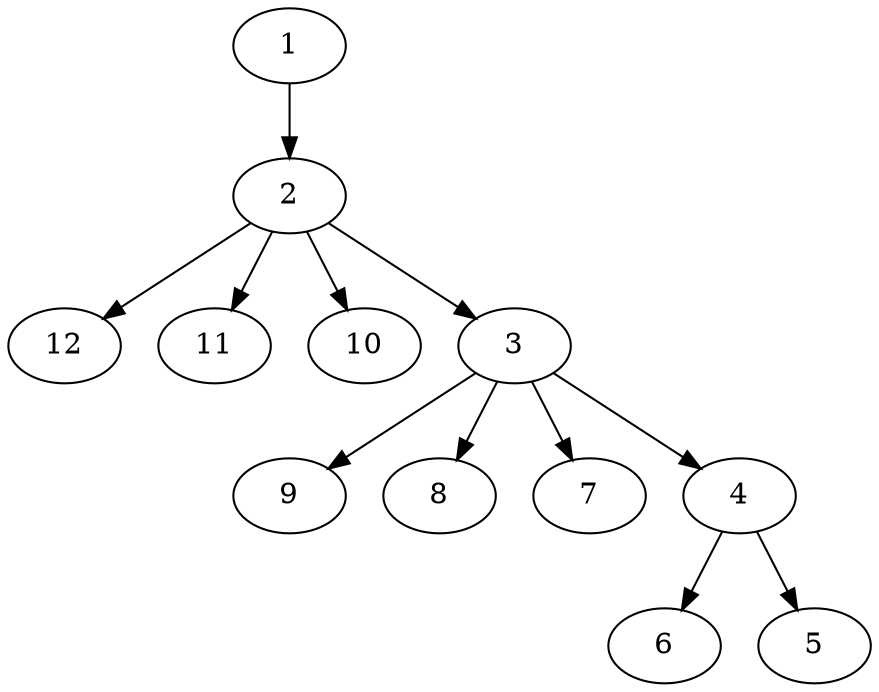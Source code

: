 digraph G {
u1[label="1"];
u2[label="2"];
u3[label="12"];
u4[label="11"];
u5[label="10"];
u6[label="3"];
u7[label="9"];
u8[label="8"];
u9[label="7"];
u10[label="4"];
u11[label="6"];
u12[label="5"];
u1 -> u2[label=""];
u2 -> u3[label=""];
u2 -> u4[label=""];
u2 -> u5[label=""];
u2 -> u6[label=""];
u6 -> u7[label=""];
u6 -> u8[label=""];
u6 -> u9[label=""];
u6 -> u10[label=""];
u10 -> u11[label=""];
u10 -> u12[label=""];

}
